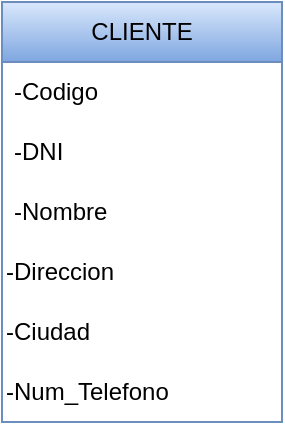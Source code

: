 <mxfile version="26.2.8">
  <diagram name="Página-1" id="DmjHzBlzYd6ja7B_IdcQ">
    <mxGraphModel dx="874" dy="473" grid="1" gridSize="10" guides="1" tooltips="1" connect="1" arrows="1" fold="1" page="1" pageScale="1" pageWidth="827" pageHeight="1169" math="0" shadow="0">
      <root>
        <mxCell id="0" />
        <mxCell id="1" parent="0" />
        <mxCell id="rte3NUh6_ql2dbHdDPLH-1" value="CLIENTE" style="swimlane;fontStyle=0;childLayout=stackLayout;horizontal=1;startSize=30;horizontalStack=0;resizeParent=1;resizeParentMax=0;resizeLast=0;collapsible=1;marginBottom=0;whiteSpace=wrap;html=1;fillColor=#dae8fc;gradientColor=#7ea6e0;strokeColor=#6c8ebf;" vertex="1" parent="1">
          <mxGeometry x="40" y="250" width="140" height="210" as="geometry" />
        </mxCell>
        <mxCell id="rte3NUh6_ql2dbHdDPLH-2" value="-Codigo" style="text;align=left;verticalAlign=middle;spacingLeft=4;spacingRight=4;overflow=hidden;points=[[0,0.5],[1,0.5]];portConstraint=eastwest;rotatable=0;whiteSpace=wrap;html=1;" vertex="1" parent="rte3NUh6_ql2dbHdDPLH-1">
          <mxGeometry y="30" width="140" height="30" as="geometry" />
        </mxCell>
        <mxCell id="rte3NUh6_ql2dbHdDPLH-3" value="-DNI" style="text;strokeColor=none;fillColor=none;align=left;verticalAlign=middle;spacingLeft=4;spacingRight=4;overflow=hidden;points=[[0,0.5],[1,0.5]];portConstraint=eastwest;rotatable=0;whiteSpace=wrap;html=1;" vertex="1" parent="rte3NUh6_ql2dbHdDPLH-1">
          <mxGeometry y="60" width="140" height="30" as="geometry" />
        </mxCell>
        <mxCell id="rte3NUh6_ql2dbHdDPLH-4" value="-Nombre" style="text;strokeColor=none;fillColor=none;align=left;verticalAlign=middle;spacingLeft=4;spacingRight=4;overflow=hidden;points=[[0,0.5],[1,0.5]];portConstraint=eastwest;rotatable=0;whiteSpace=wrap;html=1;" vertex="1" parent="rte3NUh6_ql2dbHdDPLH-1">
          <mxGeometry y="90" width="140" height="30" as="geometry" />
        </mxCell>
        <mxCell id="rte3NUh6_ql2dbHdDPLH-5" value="-Direccion" style="text;html=1;align=left;verticalAlign=middle;whiteSpace=wrap;rounded=0;" vertex="1" parent="rte3NUh6_ql2dbHdDPLH-1">
          <mxGeometry y="120" width="140" height="30" as="geometry" />
        </mxCell>
        <mxCell id="rte3NUh6_ql2dbHdDPLH-6" value="-Ciudad" style="text;html=1;align=left;verticalAlign=middle;whiteSpace=wrap;rounded=0;" vertex="1" parent="rte3NUh6_ql2dbHdDPLH-1">
          <mxGeometry y="150" width="140" height="30" as="geometry" />
        </mxCell>
        <mxCell id="rte3NUh6_ql2dbHdDPLH-7" value="-Num_Telefono" style="text;html=1;align=left;verticalAlign=middle;whiteSpace=wrap;rounded=0;" vertex="1" parent="rte3NUh6_ql2dbHdDPLH-1">
          <mxGeometry y="180" width="140" height="30" as="geometry" />
        </mxCell>
      </root>
    </mxGraphModel>
  </diagram>
</mxfile>
